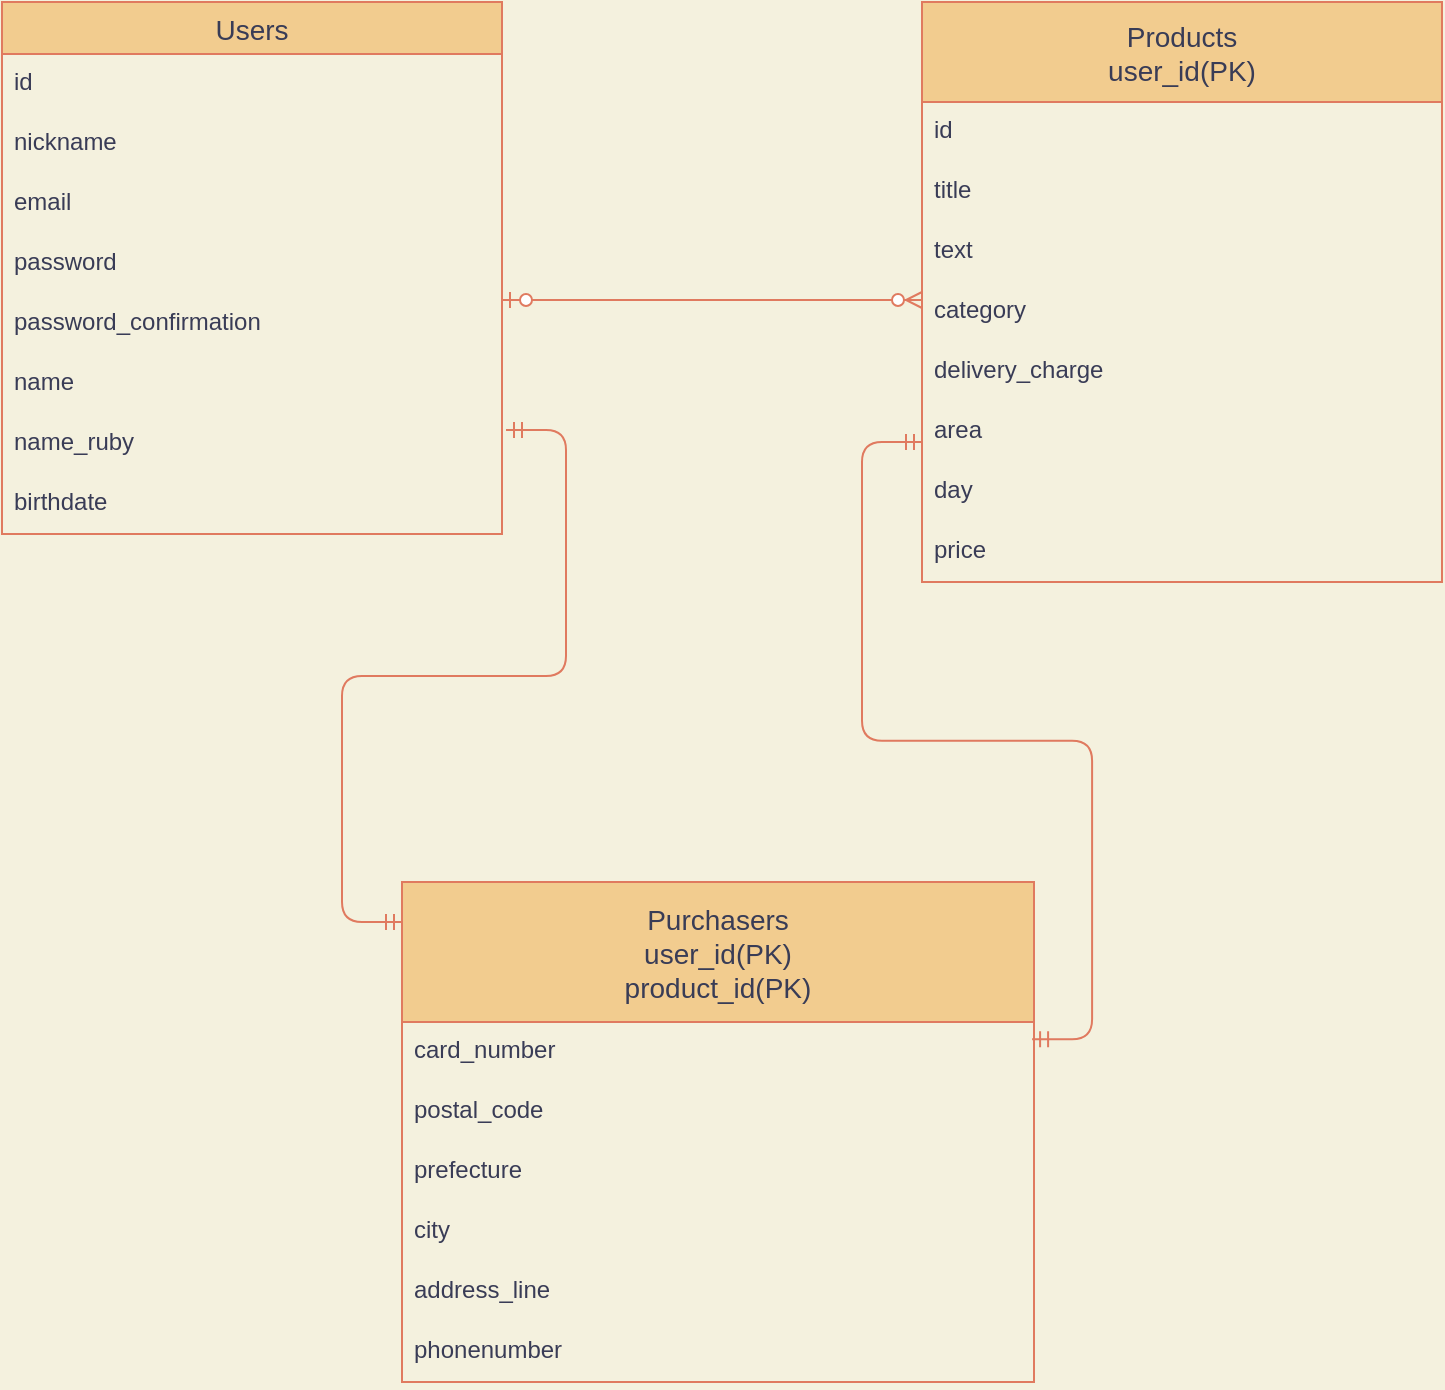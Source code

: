 <mxfile>
    <diagram id="gW8yG1MeZGNP-MJ4iDUL" name="ページ1">
        <mxGraphModel dx="1153" dy="866" grid="1" gridSize="10" guides="1" tooltips="1" connect="1" arrows="1" fold="1" page="1" pageScale="1" pageWidth="827" pageHeight="1169" background="#F4F1DE" math="0" shadow="0">
            <root>
                <mxCell id="0"/>
                <mxCell id="1" parent="0"/>
                <mxCell id="46" value="Users" style="swimlane;fontStyle=0;childLayout=stackLayout;horizontal=1;startSize=26;horizontalStack=0;resizeParent=1;resizeParentMax=0;resizeLast=0;collapsible=1;marginBottom=0;align=center;fontSize=14;rounded=0;sketch=0;strokeColor=#E07A5F;fillColor=#F2CC8F;fontColor=#393C56;" vertex="1" parent="1">
                    <mxGeometry x="60" y="180" width="250" height="266" as="geometry"/>
                </mxCell>
                <mxCell id="62" value="id" style="text;strokeColor=none;fillColor=none;spacingLeft=4;spacingRight=4;overflow=hidden;rotatable=0;points=[[0,0.5],[1,0.5]];portConstraint=eastwest;fontSize=12;rounded=0;sketch=0;fontColor=#393C56;" vertex="1" parent="46">
                    <mxGeometry y="26" width="250" height="30" as="geometry"/>
                </mxCell>
                <mxCell id="47" value="nickname" style="text;strokeColor=none;fillColor=none;spacingLeft=4;spacingRight=4;overflow=hidden;rotatable=0;points=[[0,0.5],[1,0.5]];portConstraint=eastwest;fontSize=12;fontColor=#393C56;" vertex="1" parent="46">
                    <mxGeometry y="56" width="250" height="30" as="geometry"/>
                </mxCell>
                <mxCell id="48" value="email" style="text;strokeColor=none;fillColor=none;spacingLeft=4;spacingRight=4;overflow=hidden;rotatable=0;points=[[0,0.5],[1,0.5]];portConstraint=eastwest;fontSize=12;fontColor=#393C56;" vertex="1" parent="46">
                    <mxGeometry y="86" width="250" height="30" as="geometry"/>
                </mxCell>
                <mxCell id="49" value="password" style="text;strokeColor=none;fillColor=none;spacingLeft=4;spacingRight=4;overflow=hidden;rotatable=0;points=[[0,0.5],[1,0.5]];portConstraint=eastwest;fontSize=12;fontColor=#393C56;" vertex="1" parent="46">
                    <mxGeometry y="116" width="250" height="30" as="geometry"/>
                </mxCell>
                <mxCell id="54" value="password_confirmation" style="text;strokeColor=none;fillColor=none;spacingLeft=4;spacingRight=4;overflow=hidden;rotatable=0;points=[[0,0.5],[1,0.5]];portConstraint=eastwest;fontSize=12;rounded=0;sketch=0;fontColor=#393C56;" vertex="1" parent="46">
                    <mxGeometry y="146" width="250" height="30" as="geometry"/>
                </mxCell>
                <mxCell id="56" value="name" style="text;strokeColor=none;fillColor=none;spacingLeft=4;spacingRight=4;overflow=hidden;rotatable=0;points=[[0,0.5],[1,0.5]];portConstraint=eastwest;fontSize=12;rounded=0;sketch=0;fontColor=#393C56;" vertex="1" parent="46">
                    <mxGeometry y="176" width="250" height="30" as="geometry"/>
                </mxCell>
                <mxCell id="57" value="name_ruby" style="text;strokeColor=none;fillColor=none;spacingLeft=4;spacingRight=4;overflow=hidden;rotatable=0;points=[[0,0.5],[1,0.5]];portConstraint=eastwest;fontSize=12;rounded=0;sketch=0;fontColor=#393C56;" vertex="1" parent="46">
                    <mxGeometry y="206" width="250" height="30" as="geometry"/>
                </mxCell>
                <mxCell id="55" value="birthdate" style="text;strokeColor=none;fillColor=none;spacingLeft=4;spacingRight=4;overflow=hidden;rotatable=0;points=[[0,0.5],[1,0.5]];portConstraint=eastwest;fontSize=12;rounded=0;sketch=0;fontColor=#393C56;" vertex="1" parent="46">
                    <mxGeometry y="236" width="250" height="30" as="geometry"/>
                </mxCell>
                <mxCell id="58" value="Products&#10;user_id(PK)" style="swimlane;fontStyle=0;childLayout=stackLayout;horizontal=1;startSize=50;horizontalStack=0;resizeParent=1;resizeParentMax=0;resizeLast=0;collapsible=1;marginBottom=0;align=center;fontSize=14;rounded=0;sketch=0;strokeColor=#E07A5F;fillColor=#F2CC8F;fontColor=#393C56;" vertex="1" parent="1">
                    <mxGeometry x="520" y="180" width="260" height="290" as="geometry"/>
                </mxCell>
                <mxCell id="59" value="id" style="text;strokeColor=none;fillColor=none;spacingLeft=4;spacingRight=4;overflow=hidden;rotatable=0;points=[[0,0.5],[1,0.5]];portConstraint=eastwest;fontSize=12;fontColor=#393C56;" vertex="1" parent="58">
                    <mxGeometry y="50" width="260" height="30" as="geometry"/>
                </mxCell>
                <mxCell id="60" value="title" style="text;strokeColor=none;fillColor=none;spacingLeft=4;spacingRight=4;overflow=hidden;rotatable=0;points=[[0,0.5],[1,0.5]];portConstraint=eastwest;fontSize=12;fontColor=#393C56;" vertex="1" parent="58">
                    <mxGeometry y="80" width="260" height="30" as="geometry"/>
                </mxCell>
                <mxCell id="61" value="text" style="text;strokeColor=none;fillColor=none;spacingLeft=4;spacingRight=4;overflow=hidden;rotatable=0;points=[[0,0.5],[1,0.5]];portConstraint=eastwest;fontSize=12;fontColor=#393C56;" vertex="1" parent="58">
                    <mxGeometry y="110" width="260" height="30" as="geometry"/>
                </mxCell>
                <mxCell id="63" value="category" style="text;strokeColor=none;fillColor=none;spacingLeft=4;spacingRight=4;overflow=hidden;rotatable=0;points=[[0,0.5],[1,0.5]];portConstraint=eastwest;fontSize=12;rounded=0;sketch=0;fontColor=#393C56;" vertex="1" parent="58">
                    <mxGeometry y="140" width="260" height="30" as="geometry"/>
                </mxCell>
                <mxCell id="68" value="delivery_charge" style="text;strokeColor=none;fillColor=none;spacingLeft=4;spacingRight=4;overflow=hidden;rotatable=0;points=[[0,0.5],[1,0.5]];portConstraint=eastwest;fontSize=12;rounded=0;sketch=0;fontColor=#393C56;" vertex="1" parent="58">
                    <mxGeometry y="170" width="260" height="30" as="geometry"/>
                </mxCell>
                <mxCell id="69" value="area" style="text;strokeColor=none;fillColor=none;spacingLeft=4;spacingRight=4;overflow=hidden;rotatable=0;points=[[0,0.5],[1,0.5]];portConstraint=eastwest;fontSize=12;rounded=0;sketch=0;fontColor=#393C56;" vertex="1" parent="58">
                    <mxGeometry y="200" width="260" height="30" as="geometry"/>
                </mxCell>
                <mxCell id="70" value="day" style="text;strokeColor=none;fillColor=none;spacingLeft=4;spacingRight=4;overflow=hidden;rotatable=0;points=[[0,0.5],[1,0.5]];portConstraint=eastwest;fontSize=12;rounded=0;sketch=0;fontColor=#393C56;" vertex="1" parent="58">
                    <mxGeometry y="230" width="260" height="30" as="geometry"/>
                </mxCell>
                <mxCell id="71" value="price" style="text;strokeColor=none;fillColor=none;spacingLeft=4;spacingRight=4;overflow=hidden;rotatable=0;points=[[0,0.5],[1,0.5]];portConstraint=eastwest;fontSize=12;rounded=0;sketch=0;fontColor=#393C56;" vertex="1" parent="58">
                    <mxGeometry y="260" width="260" height="30" as="geometry"/>
                </mxCell>
                <mxCell id="75" value="Purchasers&#10;user_id(PK)&#10;product_id(PK)" style="swimlane;fontStyle=0;childLayout=stackLayout;horizontal=1;startSize=70;horizontalStack=0;resizeParent=1;resizeParentMax=0;resizeLast=0;collapsible=1;marginBottom=0;align=center;fontSize=14;rounded=0;sketch=0;strokeColor=#E07A5F;fillColor=#F2CC8F;fontColor=#393C56;" vertex="1" parent="1">
                    <mxGeometry x="260" y="620" width="316" height="250" as="geometry"/>
                </mxCell>
                <mxCell id="76" value="card_number" style="text;strokeColor=none;fillColor=none;spacingLeft=4;spacingRight=4;overflow=hidden;rotatable=0;points=[[0,0.5],[1,0.5]];portConstraint=eastwest;fontSize=12;fontColor=#393C56;" vertex="1" parent="75">
                    <mxGeometry y="70" width="316" height="30" as="geometry"/>
                </mxCell>
                <mxCell id="77" value="postal_code" style="text;strokeColor=none;fillColor=none;spacingLeft=4;spacingRight=4;overflow=hidden;rotatable=0;points=[[0,0.5],[1,0.5]];portConstraint=eastwest;fontSize=12;fontColor=#393C56;" vertex="1" parent="75">
                    <mxGeometry y="100" width="316" height="30" as="geometry"/>
                </mxCell>
                <mxCell id="78" value="prefecture" style="text;strokeColor=none;fillColor=none;spacingLeft=4;spacingRight=4;overflow=hidden;rotatable=0;points=[[0,0.5],[1,0.5]];portConstraint=eastwest;fontSize=12;fontColor=#393C56;" vertex="1" parent="75">
                    <mxGeometry y="130" width="316" height="30" as="geometry"/>
                </mxCell>
                <mxCell id="80" value="city" style="text;strokeColor=none;fillColor=none;spacingLeft=4;spacingRight=4;overflow=hidden;rotatable=0;points=[[0,0.5],[1,0.5]];portConstraint=eastwest;fontSize=12;rounded=0;sketch=0;fontColor=#393C56;" vertex="1" parent="75">
                    <mxGeometry y="160" width="316" height="30" as="geometry"/>
                </mxCell>
                <mxCell id="81" value="address_line" style="text;strokeColor=none;fillColor=none;spacingLeft=4;spacingRight=4;overflow=hidden;rotatable=0;points=[[0,0.5],[1,0.5]];portConstraint=eastwest;fontSize=12;rounded=0;sketch=0;fontColor=#393C56;" vertex="1" parent="75">
                    <mxGeometry y="190" width="316" height="30" as="geometry"/>
                </mxCell>
                <mxCell id="79" value="phonenumber" style="text;strokeColor=none;fillColor=none;spacingLeft=4;spacingRight=4;overflow=hidden;rotatable=0;points=[[0,0.5],[1,0.5]];portConstraint=eastwest;fontSize=12;rounded=0;sketch=0;fontColor=#393C56;" vertex="1" parent="75">
                    <mxGeometry y="220" width="316" height="30" as="geometry"/>
                </mxCell>
                <mxCell id="88" value="" style="edgeStyle=entityRelationEdgeStyle;fontSize=12;html=1;endArrow=ERzeroToMany;startArrow=ERzeroToOne;strokeColor=#E07A5F;fillColor=#F2CC8F;entryX=0;entryY=0.3;entryDx=0;entryDy=0;labelBackgroundColor=#F4F1DE;fontColor=#393C56;entryPerimeter=0;" edge="1" parent="1" target="63">
                    <mxGeometry width="100" height="100" relative="1" as="geometry">
                        <mxPoint x="310" y="329" as="sourcePoint"/>
                        <mxPoint x="450" y="290" as="targetPoint"/>
                    </mxGeometry>
                </mxCell>
                <mxCell id="89" value="" style="edgeStyle=entityRelationEdgeStyle;fontSize=12;html=1;endArrow=ERmandOne;startArrow=ERmandOne;strokeColor=#E07A5F;fillColor=#F2CC8F;" edge="1" parent="1">
                    <mxGeometry width="100" height="100" relative="1" as="geometry">
                        <mxPoint x="312" y="394" as="sourcePoint"/>
                        <mxPoint x="260" y="640" as="targetPoint"/>
                    </mxGeometry>
                </mxCell>
                <mxCell id="90" value="" style="edgeStyle=entityRelationEdgeStyle;fontSize=12;html=1;endArrow=ERmandOne;startArrow=ERmandOne;strokeColor=#E07A5F;fillColor=#F2CC8F;exitX=0.997;exitY=0.289;exitDx=0;exitDy=0;exitPerimeter=0;" edge="1" parent="1" source="76">
                    <mxGeometry width="100" height="100" relative="1" as="geometry">
                        <mxPoint x="580" y="700" as="sourcePoint"/>
                        <mxPoint x="520" y="400" as="targetPoint"/>
                    </mxGeometry>
                </mxCell>
            </root>
        </mxGraphModel>
    </diagram>
</mxfile>